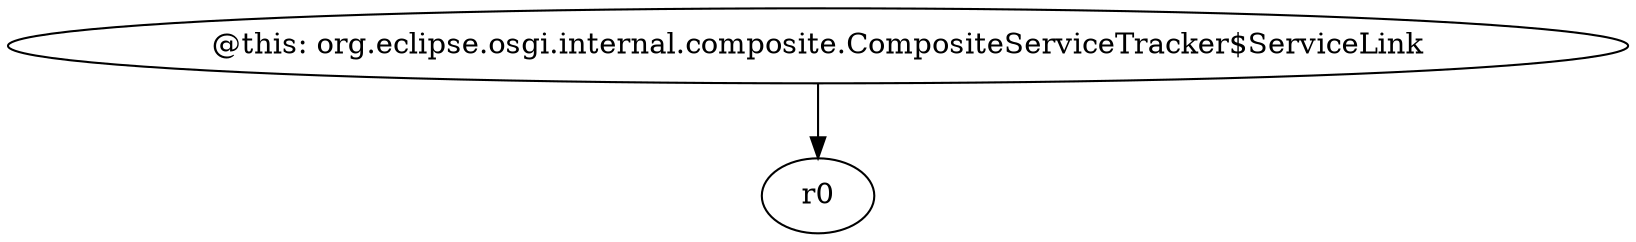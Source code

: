 digraph g {
0[label="@this: org.eclipse.osgi.internal.composite.CompositeServiceTracker$ServiceLink"]
1[label="r0"]
0->1[label=""]
}